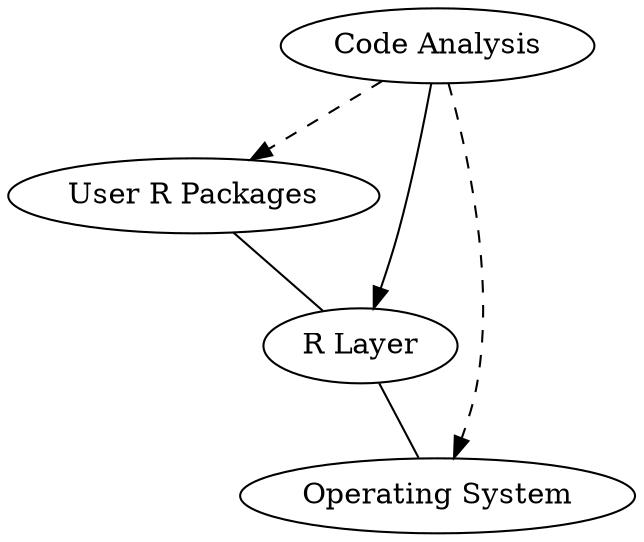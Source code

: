 digraph {
    //rankdir=LR;
    //size="8,5"
    //node [shape = square]; 0;
    //node [shape = none];

    0 [label="Code Analysis"];
    1 [label="User R Packages"];
    2 [label="R Layer"];
    3 [label="Operating System"];

    0 -> 2;
    0 -> 1 [style="dashed"];
    0 -> 3 [style="dashed"];

    1 -> 2 [dir=none];
    2 -> 3 [dir=none];
}
